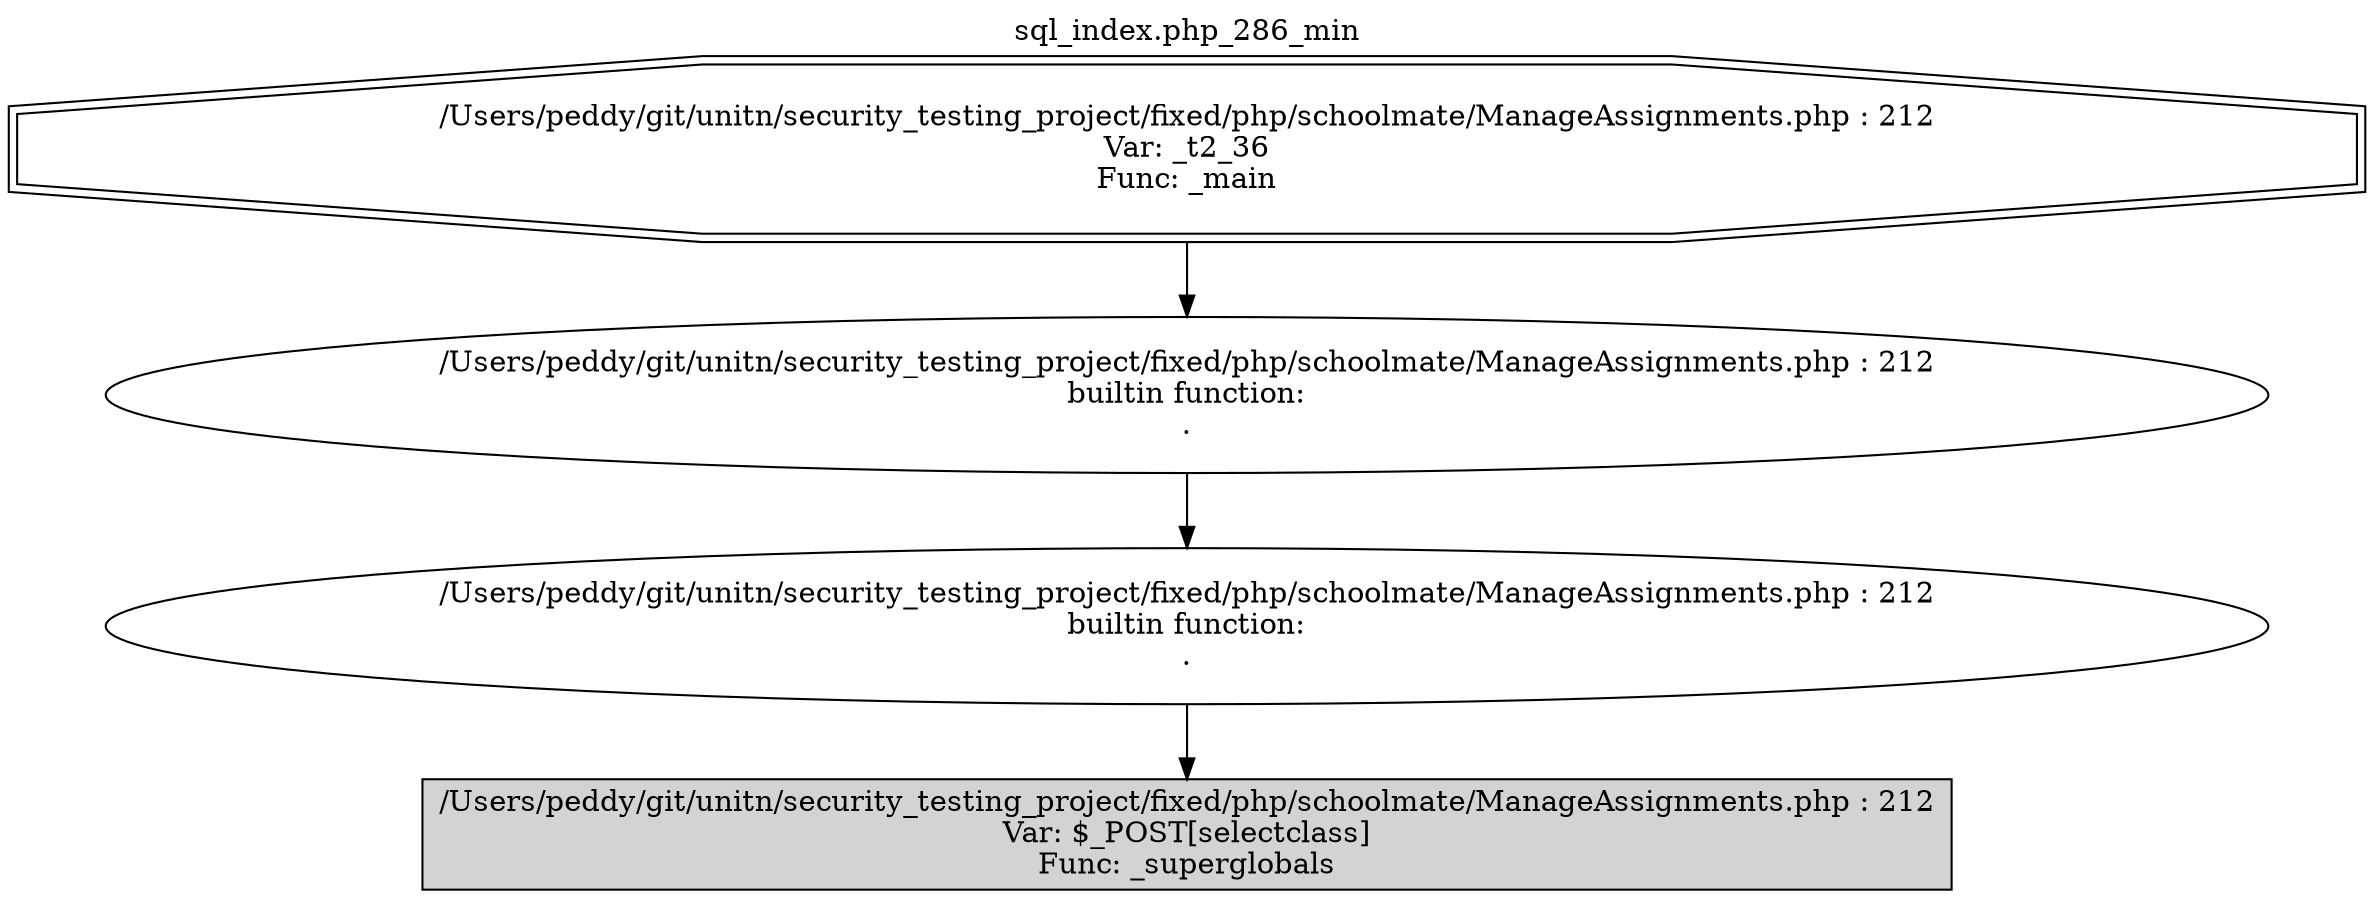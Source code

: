 digraph cfg {
  label="sql_index.php_286_min";
  labelloc=t;
  n1 [shape=doubleoctagon, label="/Users/peddy/git/unitn/security_testing_project/fixed/php/schoolmate/ManageAssignments.php : 212\nVar: _t2_36\nFunc: _main\n"];
  n2 [shape=ellipse, label="/Users/peddy/git/unitn/security_testing_project/fixed/php/schoolmate/ManageAssignments.php : 212\nbuiltin function:\n.\n"];
  n3 [shape=ellipse, label="/Users/peddy/git/unitn/security_testing_project/fixed/php/schoolmate/ManageAssignments.php : 212\nbuiltin function:\n.\n"];
  n4 [shape=box, label="/Users/peddy/git/unitn/security_testing_project/fixed/php/schoolmate/ManageAssignments.php : 212\nVar: $_POST[selectclass]\nFunc: _superglobals\n",style=filled];
  n1 -> n2;
  n2 -> n3;
  n3 -> n4;
}
